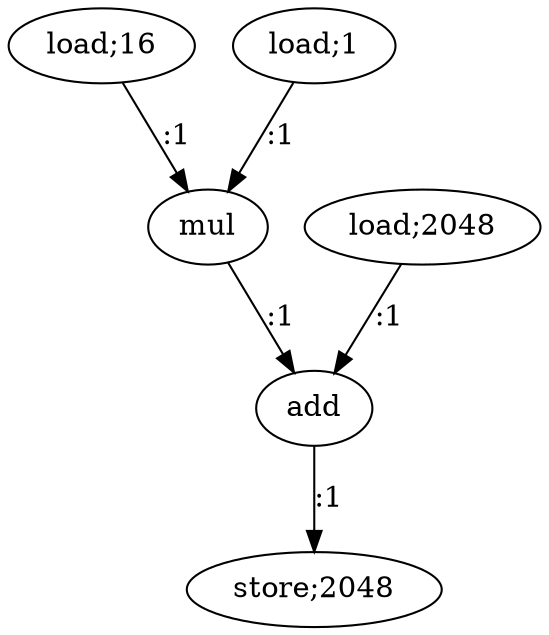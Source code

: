 digraph  {
   0 [label="load;16"];
   1 [label="load;1"];
   2 [label="mul"];
   3 [label="load;2048"];
   4 [label="add"];
   5 [label="store;2048"];

   0->2 [label=":1"]
   1->2 [label=":1"]
   2->4 [label=":1"]
   3->4 [label=":1"]
   4->5 [label=":1"]
}
